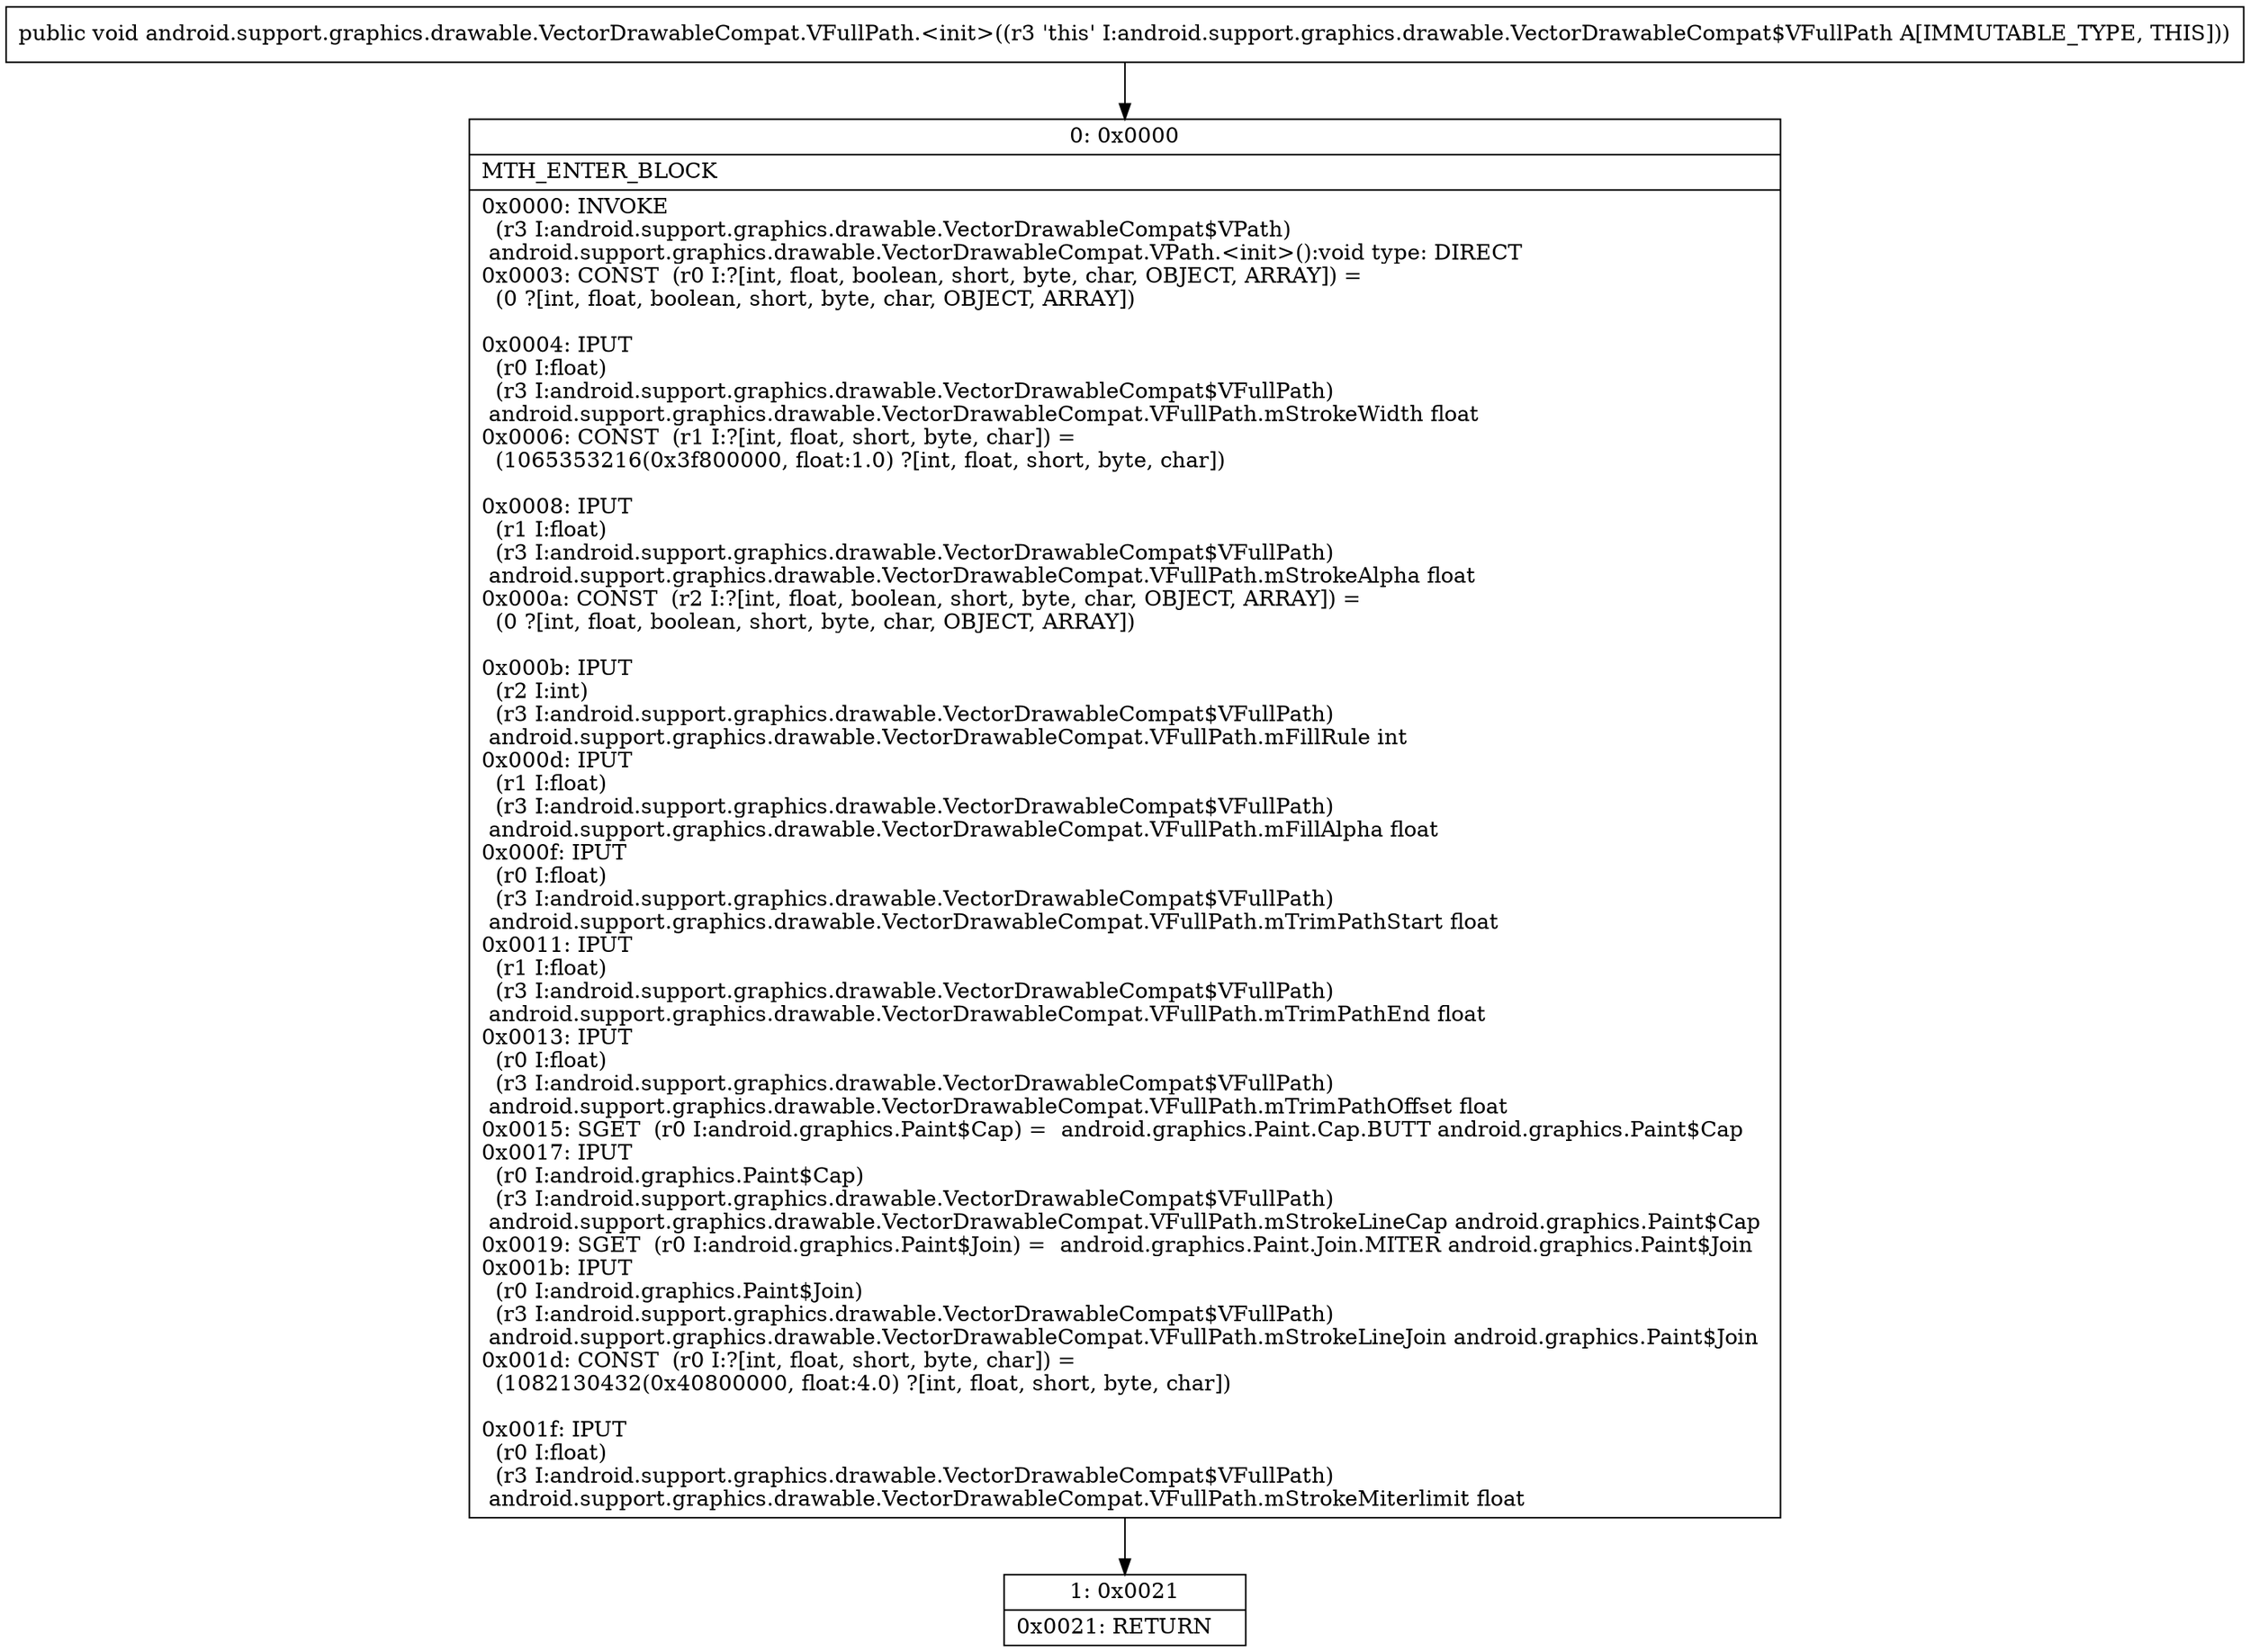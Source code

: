 digraph "CFG forandroid.support.graphics.drawable.VectorDrawableCompat.VFullPath.\<init\>()V" {
Node_0 [shape=record,label="{0\:\ 0x0000|MTH_ENTER_BLOCK\l|0x0000: INVOKE  \l  (r3 I:android.support.graphics.drawable.VectorDrawableCompat$VPath)\l android.support.graphics.drawable.VectorDrawableCompat.VPath.\<init\>():void type: DIRECT \l0x0003: CONST  (r0 I:?[int, float, boolean, short, byte, char, OBJECT, ARRAY]) = \l  (0 ?[int, float, boolean, short, byte, char, OBJECT, ARRAY])\l \l0x0004: IPUT  \l  (r0 I:float)\l  (r3 I:android.support.graphics.drawable.VectorDrawableCompat$VFullPath)\l android.support.graphics.drawable.VectorDrawableCompat.VFullPath.mStrokeWidth float \l0x0006: CONST  (r1 I:?[int, float, short, byte, char]) = \l  (1065353216(0x3f800000, float:1.0) ?[int, float, short, byte, char])\l \l0x0008: IPUT  \l  (r1 I:float)\l  (r3 I:android.support.graphics.drawable.VectorDrawableCompat$VFullPath)\l android.support.graphics.drawable.VectorDrawableCompat.VFullPath.mStrokeAlpha float \l0x000a: CONST  (r2 I:?[int, float, boolean, short, byte, char, OBJECT, ARRAY]) = \l  (0 ?[int, float, boolean, short, byte, char, OBJECT, ARRAY])\l \l0x000b: IPUT  \l  (r2 I:int)\l  (r3 I:android.support.graphics.drawable.VectorDrawableCompat$VFullPath)\l android.support.graphics.drawable.VectorDrawableCompat.VFullPath.mFillRule int \l0x000d: IPUT  \l  (r1 I:float)\l  (r3 I:android.support.graphics.drawable.VectorDrawableCompat$VFullPath)\l android.support.graphics.drawable.VectorDrawableCompat.VFullPath.mFillAlpha float \l0x000f: IPUT  \l  (r0 I:float)\l  (r3 I:android.support.graphics.drawable.VectorDrawableCompat$VFullPath)\l android.support.graphics.drawable.VectorDrawableCompat.VFullPath.mTrimPathStart float \l0x0011: IPUT  \l  (r1 I:float)\l  (r3 I:android.support.graphics.drawable.VectorDrawableCompat$VFullPath)\l android.support.graphics.drawable.VectorDrawableCompat.VFullPath.mTrimPathEnd float \l0x0013: IPUT  \l  (r0 I:float)\l  (r3 I:android.support.graphics.drawable.VectorDrawableCompat$VFullPath)\l android.support.graphics.drawable.VectorDrawableCompat.VFullPath.mTrimPathOffset float \l0x0015: SGET  (r0 I:android.graphics.Paint$Cap) =  android.graphics.Paint.Cap.BUTT android.graphics.Paint$Cap \l0x0017: IPUT  \l  (r0 I:android.graphics.Paint$Cap)\l  (r3 I:android.support.graphics.drawable.VectorDrawableCompat$VFullPath)\l android.support.graphics.drawable.VectorDrawableCompat.VFullPath.mStrokeLineCap android.graphics.Paint$Cap \l0x0019: SGET  (r0 I:android.graphics.Paint$Join) =  android.graphics.Paint.Join.MITER android.graphics.Paint$Join \l0x001b: IPUT  \l  (r0 I:android.graphics.Paint$Join)\l  (r3 I:android.support.graphics.drawable.VectorDrawableCompat$VFullPath)\l android.support.graphics.drawable.VectorDrawableCompat.VFullPath.mStrokeLineJoin android.graphics.Paint$Join \l0x001d: CONST  (r0 I:?[int, float, short, byte, char]) = \l  (1082130432(0x40800000, float:4.0) ?[int, float, short, byte, char])\l \l0x001f: IPUT  \l  (r0 I:float)\l  (r3 I:android.support.graphics.drawable.VectorDrawableCompat$VFullPath)\l android.support.graphics.drawable.VectorDrawableCompat.VFullPath.mStrokeMiterlimit float \l}"];
Node_1 [shape=record,label="{1\:\ 0x0021|0x0021: RETURN   \l}"];
MethodNode[shape=record,label="{public void android.support.graphics.drawable.VectorDrawableCompat.VFullPath.\<init\>((r3 'this' I:android.support.graphics.drawable.VectorDrawableCompat$VFullPath A[IMMUTABLE_TYPE, THIS])) }"];
MethodNode -> Node_0;
Node_0 -> Node_1;
}

